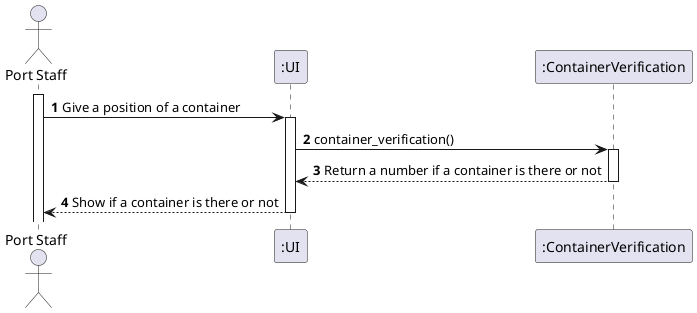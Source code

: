 @startuml
autonumber
actor "Port Staff" as ADM

participant ":UI" as UI

participant ":ContainerVerification" as COS

activate ADM
ADM -> UI: Give a position of a container
activate UI
UI -> COS: container_verification()
activate COS
COS --> UI: Return a number if a container is there or not
deactivate COS
UI --> ADM: Show if a container is there or not
deactivate UI

@enduml
